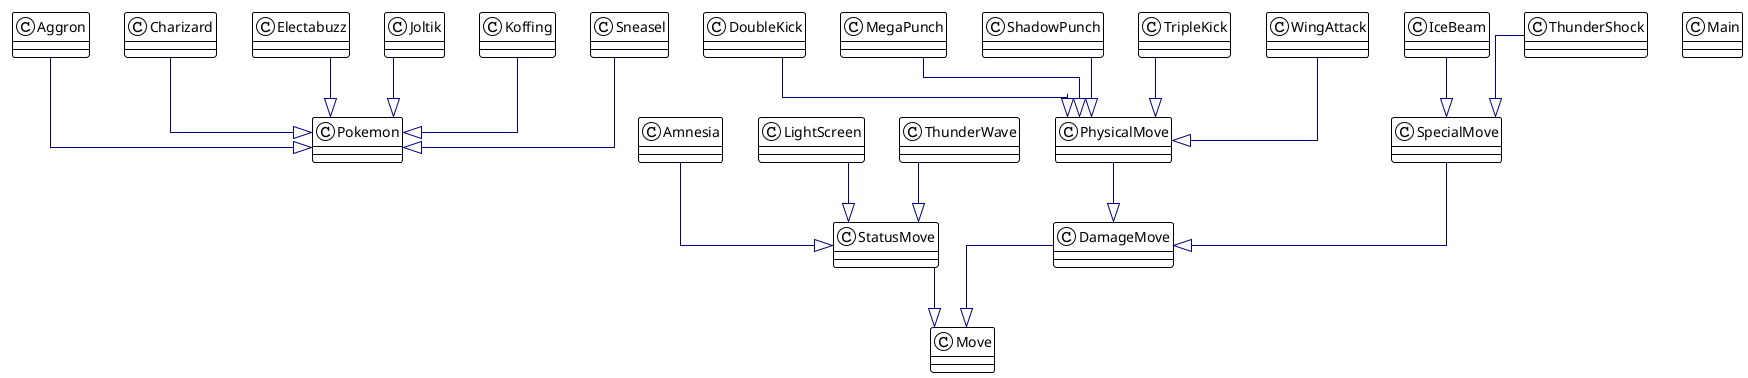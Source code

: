 @startuml

!theme plain
top to bottom direction
skinparam linetype ortho

class Aggron
class Amnesia
class Charizard
class DamageMove
class DoubleKick
class Electabuzz
class IceBeam
class Joltik
class Koffing
class LightScreen
class Main
class MegaPunch
class Move
class PhysicalMove
class Pokemon
class ShadowPunch
class Sneasel
class SpecialMove
class StatusMove
class ThunderShock
class ThunderWave
class TripleKick
class WingAttack

Aggron        -[#000082,plain]-^  Pokemon      
Amnesia       -[#000082,plain]-^  StatusMove   
Charizard     -[#000082,plain]-^  Pokemon      
DamageMove    -[#000082,plain]-^  Move         
DoubleKick    -[#000082,plain]-^  PhysicalMove 
Electabuzz    -[#000082,plain]-^  Pokemon      
IceBeam       -[#000082,plain]-^  SpecialMove  
Joltik        -[#000082,plain]-^  Pokemon      
Koffing       -[#000082,plain]-^  Pokemon      
LightScreen   -[#000082,plain]-^  StatusMove   
MegaPunch     -[#000082,plain]-^  PhysicalMove 
PhysicalMove  -[#000082,plain]-^  DamageMove   
ShadowPunch   -[#000082,plain]-^  PhysicalMove 
Sneasel       -[#000082,plain]-^  Pokemon      
SpecialMove   -[#000082,plain]-^  DamageMove   
StatusMove    -[#000082,plain]-^  Move         
ThunderShock  -[#000082,plain]-^  SpecialMove  
ThunderWave   -[#000082,plain]-^  StatusMove   
TripleKick    -[#000082,plain]-^  PhysicalMove 
WingAttack    -[#000082,plain]-^  PhysicalMove 
@enduml
